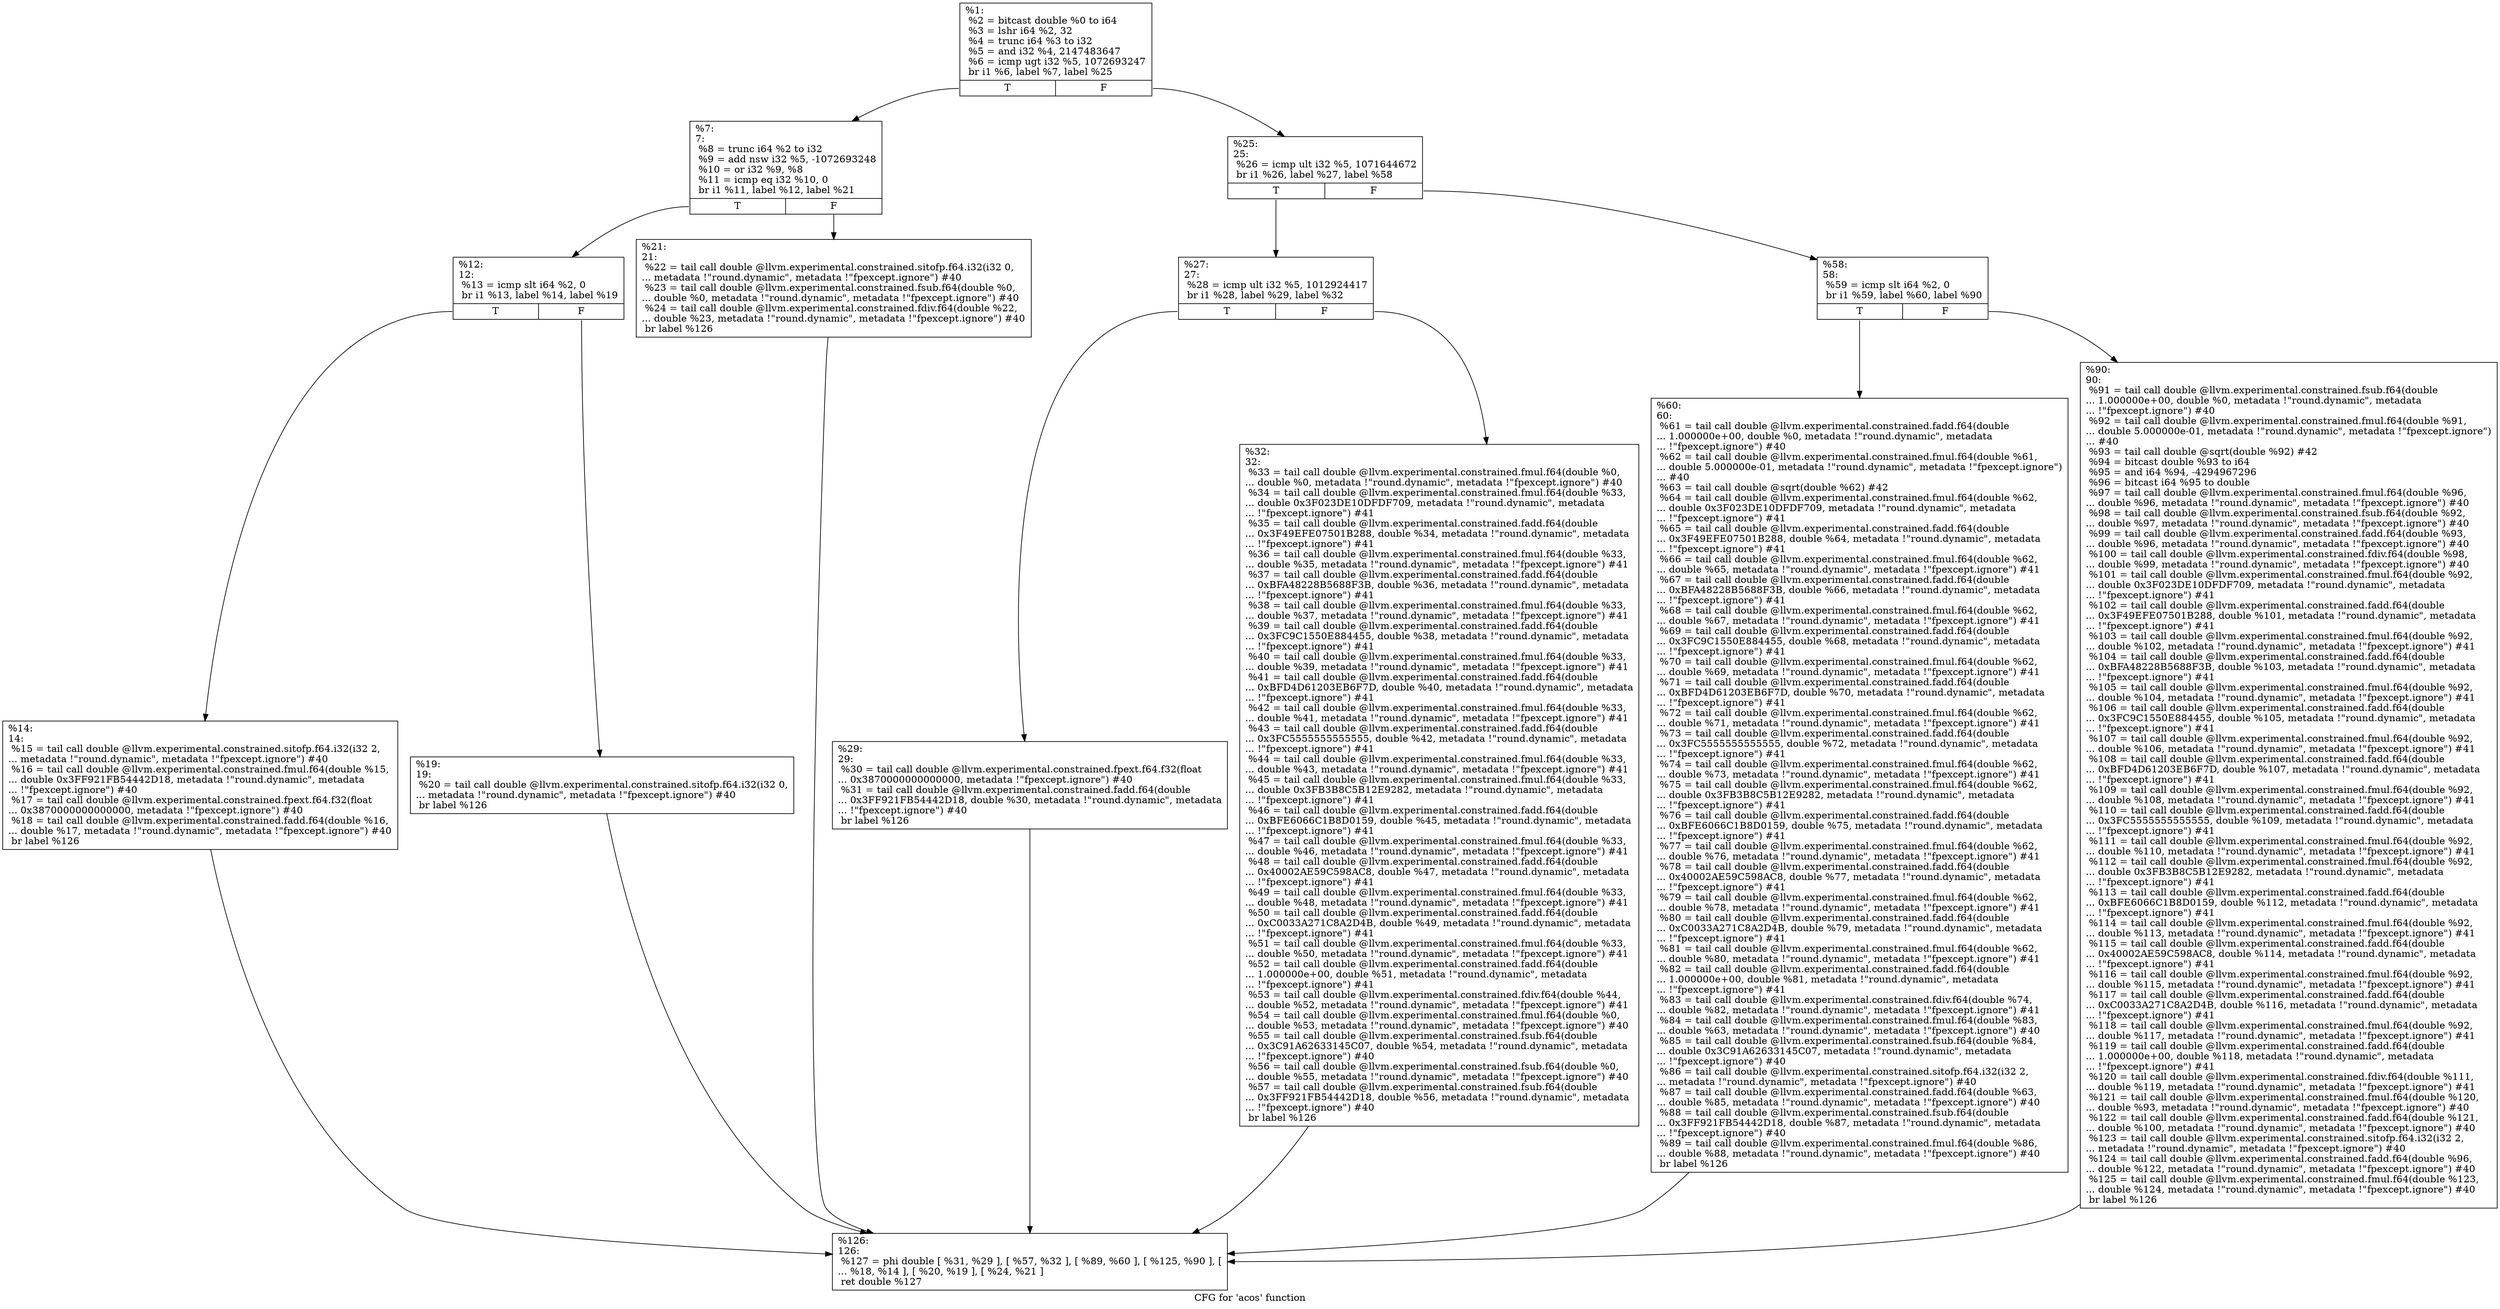 digraph "CFG for 'acos' function" {
	label="CFG for 'acos' function";

	Node0x1c50a50 [shape=record,label="{%1:\l  %2 = bitcast double %0 to i64\l  %3 = lshr i64 %2, 32\l  %4 = trunc i64 %3 to i32\l  %5 = and i32 %4, 2147483647\l  %6 = icmp ugt i32 %5, 1072693247\l  br i1 %6, label %7, label %25\l|{<s0>T|<s1>F}}"];
	Node0x1c50a50:s0 -> Node0x1c50b20;
	Node0x1c50a50:s1 -> Node0x1c50cb0;
	Node0x1c50b20 [shape=record,label="{%7:\l7:                                                \l  %8 = trunc i64 %2 to i32\l  %9 = add nsw i32 %5, -1072693248\l  %10 = or i32 %9, %8\l  %11 = icmp eq i32 %10, 0\l  br i1 %11, label %12, label %21\l|{<s0>T|<s1>F}}"];
	Node0x1c50b20:s0 -> Node0x1c50b70;
	Node0x1c50b20:s1 -> Node0x1c50c60;
	Node0x1c50b70 [shape=record,label="{%12:\l12:                                               \l  %13 = icmp slt i64 %2, 0\l  br i1 %13, label %14, label %19\l|{<s0>T|<s1>F}}"];
	Node0x1c50b70:s0 -> Node0x1c50bc0;
	Node0x1c50b70:s1 -> Node0x1c50c10;
	Node0x1c50bc0 [shape=record,label="{%14:\l14:                                               \l  %15 = tail call double @llvm.experimental.constrained.sitofp.f64.i32(i32 2,\l... metadata !\"round.dynamic\", metadata !\"fpexcept.ignore\") #40\l  %16 = tail call double @llvm.experimental.constrained.fmul.f64(double %15,\l... double 0x3FF921FB54442D18, metadata !\"round.dynamic\", metadata\l... !\"fpexcept.ignore\") #40\l  %17 = tail call double @llvm.experimental.constrained.fpext.f64.f32(float\l... 0x3870000000000000, metadata !\"fpexcept.ignore\") #40\l  %18 = tail call double @llvm.experimental.constrained.fadd.f64(double %16,\l... double %17, metadata !\"round.dynamic\", metadata !\"fpexcept.ignore\") #40\l  br label %126\l}"];
	Node0x1c50bc0 -> Node0x1c50ee0;
	Node0x1c50c10 [shape=record,label="{%19:\l19:                                               \l  %20 = tail call double @llvm.experimental.constrained.sitofp.f64.i32(i32 0,\l... metadata !\"round.dynamic\", metadata !\"fpexcept.ignore\") #40\l  br label %126\l}"];
	Node0x1c50c10 -> Node0x1c50ee0;
	Node0x1c50c60 [shape=record,label="{%21:\l21:                                               \l  %22 = tail call double @llvm.experimental.constrained.sitofp.f64.i32(i32 0,\l... metadata !\"round.dynamic\", metadata !\"fpexcept.ignore\") #40\l  %23 = tail call double @llvm.experimental.constrained.fsub.f64(double %0,\l... double %0, metadata !\"round.dynamic\", metadata !\"fpexcept.ignore\") #40\l  %24 = tail call double @llvm.experimental.constrained.fdiv.f64(double %22,\l... double %23, metadata !\"round.dynamic\", metadata !\"fpexcept.ignore\") #40\l  br label %126\l}"];
	Node0x1c50c60 -> Node0x1c50ee0;
	Node0x1c50cb0 [shape=record,label="{%25:\l25:                                               \l  %26 = icmp ult i32 %5, 1071644672\l  br i1 %26, label %27, label %58\l|{<s0>T|<s1>F}}"];
	Node0x1c50cb0:s0 -> Node0x1c50d00;
	Node0x1c50cb0:s1 -> Node0x1c50df0;
	Node0x1c50d00 [shape=record,label="{%27:\l27:                                               \l  %28 = icmp ult i32 %5, 1012924417\l  br i1 %28, label %29, label %32\l|{<s0>T|<s1>F}}"];
	Node0x1c50d00:s0 -> Node0x1c50d50;
	Node0x1c50d00:s1 -> Node0x1c50da0;
	Node0x1c50d50 [shape=record,label="{%29:\l29:                                               \l  %30 = tail call double @llvm.experimental.constrained.fpext.f64.f32(float\l... 0x3870000000000000, metadata !\"fpexcept.ignore\") #40\l  %31 = tail call double @llvm.experimental.constrained.fadd.f64(double\l... 0x3FF921FB54442D18, double %30, metadata !\"round.dynamic\", metadata\l... !\"fpexcept.ignore\") #40\l  br label %126\l}"];
	Node0x1c50d50 -> Node0x1c50ee0;
	Node0x1c50da0 [shape=record,label="{%32:\l32:                                               \l  %33 = tail call double @llvm.experimental.constrained.fmul.f64(double %0,\l... double %0, metadata !\"round.dynamic\", metadata !\"fpexcept.ignore\") #40\l  %34 = tail call double @llvm.experimental.constrained.fmul.f64(double %33,\l... double 0x3F023DE10DFDF709, metadata !\"round.dynamic\", metadata\l... !\"fpexcept.ignore\") #41\l  %35 = tail call double @llvm.experimental.constrained.fadd.f64(double\l... 0x3F49EFE07501B288, double %34, metadata !\"round.dynamic\", metadata\l... !\"fpexcept.ignore\") #41\l  %36 = tail call double @llvm.experimental.constrained.fmul.f64(double %33,\l... double %35, metadata !\"round.dynamic\", metadata !\"fpexcept.ignore\") #41\l  %37 = tail call double @llvm.experimental.constrained.fadd.f64(double\l... 0xBFA48228B5688F3B, double %36, metadata !\"round.dynamic\", metadata\l... !\"fpexcept.ignore\") #41\l  %38 = tail call double @llvm.experimental.constrained.fmul.f64(double %33,\l... double %37, metadata !\"round.dynamic\", metadata !\"fpexcept.ignore\") #41\l  %39 = tail call double @llvm.experimental.constrained.fadd.f64(double\l... 0x3FC9C1550E884455, double %38, metadata !\"round.dynamic\", metadata\l... !\"fpexcept.ignore\") #41\l  %40 = tail call double @llvm.experimental.constrained.fmul.f64(double %33,\l... double %39, metadata !\"round.dynamic\", metadata !\"fpexcept.ignore\") #41\l  %41 = tail call double @llvm.experimental.constrained.fadd.f64(double\l... 0xBFD4D61203EB6F7D, double %40, metadata !\"round.dynamic\", metadata\l... !\"fpexcept.ignore\") #41\l  %42 = tail call double @llvm.experimental.constrained.fmul.f64(double %33,\l... double %41, metadata !\"round.dynamic\", metadata !\"fpexcept.ignore\") #41\l  %43 = tail call double @llvm.experimental.constrained.fadd.f64(double\l... 0x3FC5555555555555, double %42, metadata !\"round.dynamic\", metadata\l... !\"fpexcept.ignore\") #41\l  %44 = tail call double @llvm.experimental.constrained.fmul.f64(double %33,\l... double %43, metadata !\"round.dynamic\", metadata !\"fpexcept.ignore\") #41\l  %45 = tail call double @llvm.experimental.constrained.fmul.f64(double %33,\l... double 0x3FB3B8C5B12E9282, metadata !\"round.dynamic\", metadata\l... !\"fpexcept.ignore\") #41\l  %46 = tail call double @llvm.experimental.constrained.fadd.f64(double\l... 0xBFE6066C1B8D0159, double %45, metadata !\"round.dynamic\", metadata\l... !\"fpexcept.ignore\") #41\l  %47 = tail call double @llvm.experimental.constrained.fmul.f64(double %33,\l... double %46, metadata !\"round.dynamic\", metadata !\"fpexcept.ignore\") #41\l  %48 = tail call double @llvm.experimental.constrained.fadd.f64(double\l... 0x40002AE59C598AC8, double %47, metadata !\"round.dynamic\", metadata\l... !\"fpexcept.ignore\") #41\l  %49 = tail call double @llvm.experimental.constrained.fmul.f64(double %33,\l... double %48, metadata !\"round.dynamic\", metadata !\"fpexcept.ignore\") #41\l  %50 = tail call double @llvm.experimental.constrained.fadd.f64(double\l... 0xC0033A271C8A2D4B, double %49, metadata !\"round.dynamic\", metadata\l... !\"fpexcept.ignore\") #41\l  %51 = tail call double @llvm.experimental.constrained.fmul.f64(double %33,\l... double %50, metadata !\"round.dynamic\", metadata !\"fpexcept.ignore\") #41\l  %52 = tail call double @llvm.experimental.constrained.fadd.f64(double\l... 1.000000e+00, double %51, metadata !\"round.dynamic\", metadata\l... !\"fpexcept.ignore\") #41\l  %53 = tail call double @llvm.experimental.constrained.fdiv.f64(double %44,\l... double %52, metadata !\"round.dynamic\", metadata !\"fpexcept.ignore\") #41\l  %54 = tail call double @llvm.experimental.constrained.fmul.f64(double %0,\l... double %53, metadata !\"round.dynamic\", metadata !\"fpexcept.ignore\") #40\l  %55 = tail call double @llvm.experimental.constrained.fsub.f64(double\l... 0x3C91A62633145C07, double %54, metadata !\"round.dynamic\", metadata\l... !\"fpexcept.ignore\") #40\l  %56 = tail call double @llvm.experimental.constrained.fsub.f64(double %0,\l... double %55, metadata !\"round.dynamic\", metadata !\"fpexcept.ignore\") #40\l  %57 = tail call double @llvm.experimental.constrained.fsub.f64(double\l... 0x3FF921FB54442D18, double %56, metadata !\"round.dynamic\", metadata\l... !\"fpexcept.ignore\") #40\l  br label %126\l}"];
	Node0x1c50da0 -> Node0x1c50ee0;
	Node0x1c50df0 [shape=record,label="{%58:\l58:                                               \l  %59 = icmp slt i64 %2, 0\l  br i1 %59, label %60, label %90\l|{<s0>T|<s1>F}}"];
	Node0x1c50df0:s0 -> Node0x1c50e40;
	Node0x1c50df0:s1 -> Node0x1c50e90;
	Node0x1c50e40 [shape=record,label="{%60:\l60:                                               \l  %61 = tail call double @llvm.experimental.constrained.fadd.f64(double\l... 1.000000e+00, double %0, metadata !\"round.dynamic\", metadata\l... !\"fpexcept.ignore\") #40\l  %62 = tail call double @llvm.experimental.constrained.fmul.f64(double %61,\l... double 5.000000e-01, metadata !\"round.dynamic\", metadata !\"fpexcept.ignore\")\l... #40\l  %63 = tail call double @sqrt(double %62) #42\l  %64 = tail call double @llvm.experimental.constrained.fmul.f64(double %62,\l... double 0x3F023DE10DFDF709, metadata !\"round.dynamic\", metadata\l... !\"fpexcept.ignore\") #41\l  %65 = tail call double @llvm.experimental.constrained.fadd.f64(double\l... 0x3F49EFE07501B288, double %64, metadata !\"round.dynamic\", metadata\l... !\"fpexcept.ignore\") #41\l  %66 = tail call double @llvm.experimental.constrained.fmul.f64(double %62,\l... double %65, metadata !\"round.dynamic\", metadata !\"fpexcept.ignore\") #41\l  %67 = tail call double @llvm.experimental.constrained.fadd.f64(double\l... 0xBFA48228B5688F3B, double %66, metadata !\"round.dynamic\", metadata\l... !\"fpexcept.ignore\") #41\l  %68 = tail call double @llvm.experimental.constrained.fmul.f64(double %62,\l... double %67, metadata !\"round.dynamic\", metadata !\"fpexcept.ignore\") #41\l  %69 = tail call double @llvm.experimental.constrained.fadd.f64(double\l... 0x3FC9C1550E884455, double %68, metadata !\"round.dynamic\", metadata\l... !\"fpexcept.ignore\") #41\l  %70 = tail call double @llvm.experimental.constrained.fmul.f64(double %62,\l... double %69, metadata !\"round.dynamic\", metadata !\"fpexcept.ignore\") #41\l  %71 = tail call double @llvm.experimental.constrained.fadd.f64(double\l... 0xBFD4D61203EB6F7D, double %70, metadata !\"round.dynamic\", metadata\l... !\"fpexcept.ignore\") #41\l  %72 = tail call double @llvm.experimental.constrained.fmul.f64(double %62,\l... double %71, metadata !\"round.dynamic\", metadata !\"fpexcept.ignore\") #41\l  %73 = tail call double @llvm.experimental.constrained.fadd.f64(double\l... 0x3FC5555555555555, double %72, metadata !\"round.dynamic\", metadata\l... !\"fpexcept.ignore\") #41\l  %74 = tail call double @llvm.experimental.constrained.fmul.f64(double %62,\l... double %73, metadata !\"round.dynamic\", metadata !\"fpexcept.ignore\") #41\l  %75 = tail call double @llvm.experimental.constrained.fmul.f64(double %62,\l... double 0x3FB3B8C5B12E9282, metadata !\"round.dynamic\", metadata\l... !\"fpexcept.ignore\") #41\l  %76 = tail call double @llvm.experimental.constrained.fadd.f64(double\l... 0xBFE6066C1B8D0159, double %75, metadata !\"round.dynamic\", metadata\l... !\"fpexcept.ignore\") #41\l  %77 = tail call double @llvm.experimental.constrained.fmul.f64(double %62,\l... double %76, metadata !\"round.dynamic\", metadata !\"fpexcept.ignore\") #41\l  %78 = tail call double @llvm.experimental.constrained.fadd.f64(double\l... 0x40002AE59C598AC8, double %77, metadata !\"round.dynamic\", metadata\l... !\"fpexcept.ignore\") #41\l  %79 = tail call double @llvm.experimental.constrained.fmul.f64(double %62,\l... double %78, metadata !\"round.dynamic\", metadata !\"fpexcept.ignore\") #41\l  %80 = tail call double @llvm.experimental.constrained.fadd.f64(double\l... 0xC0033A271C8A2D4B, double %79, metadata !\"round.dynamic\", metadata\l... !\"fpexcept.ignore\") #41\l  %81 = tail call double @llvm.experimental.constrained.fmul.f64(double %62,\l... double %80, metadata !\"round.dynamic\", metadata !\"fpexcept.ignore\") #41\l  %82 = tail call double @llvm.experimental.constrained.fadd.f64(double\l... 1.000000e+00, double %81, metadata !\"round.dynamic\", metadata\l... !\"fpexcept.ignore\") #41\l  %83 = tail call double @llvm.experimental.constrained.fdiv.f64(double %74,\l... double %82, metadata !\"round.dynamic\", metadata !\"fpexcept.ignore\") #41\l  %84 = tail call double @llvm.experimental.constrained.fmul.f64(double %83,\l... double %63, metadata !\"round.dynamic\", metadata !\"fpexcept.ignore\") #40\l  %85 = tail call double @llvm.experimental.constrained.fsub.f64(double %84,\l... double 0x3C91A62633145C07, metadata !\"round.dynamic\", metadata\l... !\"fpexcept.ignore\") #40\l  %86 = tail call double @llvm.experimental.constrained.sitofp.f64.i32(i32 2,\l... metadata !\"round.dynamic\", metadata !\"fpexcept.ignore\") #40\l  %87 = tail call double @llvm.experimental.constrained.fadd.f64(double %63,\l... double %85, metadata !\"round.dynamic\", metadata !\"fpexcept.ignore\") #40\l  %88 = tail call double @llvm.experimental.constrained.fsub.f64(double\l... 0x3FF921FB54442D18, double %87, metadata !\"round.dynamic\", metadata\l... !\"fpexcept.ignore\") #40\l  %89 = tail call double @llvm.experimental.constrained.fmul.f64(double %86,\l... double %88, metadata !\"round.dynamic\", metadata !\"fpexcept.ignore\") #40\l  br label %126\l}"];
	Node0x1c50e40 -> Node0x1c50ee0;
	Node0x1c50e90 [shape=record,label="{%90:\l90:                                               \l  %91 = tail call double @llvm.experimental.constrained.fsub.f64(double\l... 1.000000e+00, double %0, metadata !\"round.dynamic\", metadata\l... !\"fpexcept.ignore\") #40\l  %92 = tail call double @llvm.experimental.constrained.fmul.f64(double %91,\l... double 5.000000e-01, metadata !\"round.dynamic\", metadata !\"fpexcept.ignore\")\l... #40\l  %93 = tail call double @sqrt(double %92) #42\l  %94 = bitcast double %93 to i64\l  %95 = and i64 %94, -4294967296\l  %96 = bitcast i64 %95 to double\l  %97 = tail call double @llvm.experimental.constrained.fmul.f64(double %96,\l... double %96, metadata !\"round.dynamic\", metadata !\"fpexcept.ignore\") #40\l  %98 = tail call double @llvm.experimental.constrained.fsub.f64(double %92,\l... double %97, metadata !\"round.dynamic\", metadata !\"fpexcept.ignore\") #40\l  %99 = tail call double @llvm.experimental.constrained.fadd.f64(double %93,\l... double %96, metadata !\"round.dynamic\", metadata !\"fpexcept.ignore\") #40\l  %100 = tail call double @llvm.experimental.constrained.fdiv.f64(double %98,\l... double %99, metadata !\"round.dynamic\", metadata !\"fpexcept.ignore\") #40\l  %101 = tail call double @llvm.experimental.constrained.fmul.f64(double %92,\l... double 0x3F023DE10DFDF709, metadata !\"round.dynamic\", metadata\l... !\"fpexcept.ignore\") #41\l  %102 = tail call double @llvm.experimental.constrained.fadd.f64(double\l... 0x3F49EFE07501B288, double %101, metadata !\"round.dynamic\", metadata\l... !\"fpexcept.ignore\") #41\l  %103 = tail call double @llvm.experimental.constrained.fmul.f64(double %92,\l... double %102, metadata !\"round.dynamic\", metadata !\"fpexcept.ignore\") #41\l  %104 = tail call double @llvm.experimental.constrained.fadd.f64(double\l... 0xBFA48228B5688F3B, double %103, metadata !\"round.dynamic\", metadata\l... !\"fpexcept.ignore\") #41\l  %105 = tail call double @llvm.experimental.constrained.fmul.f64(double %92,\l... double %104, metadata !\"round.dynamic\", metadata !\"fpexcept.ignore\") #41\l  %106 = tail call double @llvm.experimental.constrained.fadd.f64(double\l... 0x3FC9C1550E884455, double %105, metadata !\"round.dynamic\", metadata\l... !\"fpexcept.ignore\") #41\l  %107 = tail call double @llvm.experimental.constrained.fmul.f64(double %92,\l... double %106, metadata !\"round.dynamic\", metadata !\"fpexcept.ignore\") #41\l  %108 = tail call double @llvm.experimental.constrained.fadd.f64(double\l... 0xBFD4D61203EB6F7D, double %107, metadata !\"round.dynamic\", metadata\l... !\"fpexcept.ignore\") #41\l  %109 = tail call double @llvm.experimental.constrained.fmul.f64(double %92,\l... double %108, metadata !\"round.dynamic\", metadata !\"fpexcept.ignore\") #41\l  %110 = tail call double @llvm.experimental.constrained.fadd.f64(double\l... 0x3FC5555555555555, double %109, metadata !\"round.dynamic\", metadata\l... !\"fpexcept.ignore\") #41\l  %111 = tail call double @llvm.experimental.constrained.fmul.f64(double %92,\l... double %110, metadata !\"round.dynamic\", metadata !\"fpexcept.ignore\") #41\l  %112 = tail call double @llvm.experimental.constrained.fmul.f64(double %92,\l... double 0x3FB3B8C5B12E9282, metadata !\"round.dynamic\", metadata\l... !\"fpexcept.ignore\") #41\l  %113 = tail call double @llvm.experimental.constrained.fadd.f64(double\l... 0xBFE6066C1B8D0159, double %112, metadata !\"round.dynamic\", metadata\l... !\"fpexcept.ignore\") #41\l  %114 = tail call double @llvm.experimental.constrained.fmul.f64(double %92,\l... double %113, metadata !\"round.dynamic\", metadata !\"fpexcept.ignore\") #41\l  %115 = tail call double @llvm.experimental.constrained.fadd.f64(double\l... 0x40002AE59C598AC8, double %114, metadata !\"round.dynamic\", metadata\l... !\"fpexcept.ignore\") #41\l  %116 = tail call double @llvm.experimental.constrained.fmul.f64(double %92,\l... double %115, metadata !\"round.dynamic\", metadata !\"fpexcept.ignore\") #41\l  %117 = tail call double @llvm.experimental.constrained.fadd.f64(double\l... 0xC0033A271C8A2D4B, double %116, metadata !\"round.dynamic\", metadata\l... !\"fpexcept.ignore\") #41\l  %118 = tail call double @llvm.experimental.constrained.fmul.f64(double %92,\l... double %117, metadata !\"round.dynamic\", metadata !\"fpexcept.ignore\") #41\l  %119 = tail call double @llvm.experimental.constrained.fadd.f64(double\l... 1.000000e+00, double %118, metadata !\"round.dynamic\", metadata\l... !\"fpexcept.ignore\") #41\l  %120 = tail call double @llvm.experimental.constrained.fdiv.f64(double %111,\l... double %119, metadata !\"round.dynamic\", metadata !\"fpexcept.ignore\") #41\l  %121 = tail call double @llvm.experimental.constrained.fmul.f64(double %120,\l... double %93, metadata !\"round.dynamic\", metadata !\"fpexcept.ignore\") #40\l  %122 = tail call double @llvm.experimental.constrained.fadd.f64(double %121,\l... double %100, metadata !\"round.dynamic\", metadata !\"fpexcept.ignore\") #40\l  %123 = tail call double @llvm.experimental.constrained.sitofp.f64.i32(i32 2,\l... metadata !\"round.dynamic\", metadata !\"fpexcept.ignore\") #40\l  %124 = tail call double @llvm.experimental.constrained.fadd.f64(double %96,\l... double %122, metadata !\"round.dynamic\", metadata !\"fpexcept.ignore\") #40\l  %125 = tail call double @llvm.experimental.constrained.fmul.f64(double %123,\l... double %124, metadata !\"round.dynamic\", metadata !\"fpexcept.ignore\") #40\l  br label %126\l}"];
	Node0x1c50e90 -> Node0x1c50ee0;
	Node0x1c50ee0 [shape=record,label="{%126:\l126:                                              \l  %127 = phi double [ %31, %29 ], [ %57, %32 ], [ %89, %60 ], [ %125, %90 ], [\l... %18, %14 ], [ %20, %19 ], [ %24, %21 ]\l  ret double %127\l}"];
}
